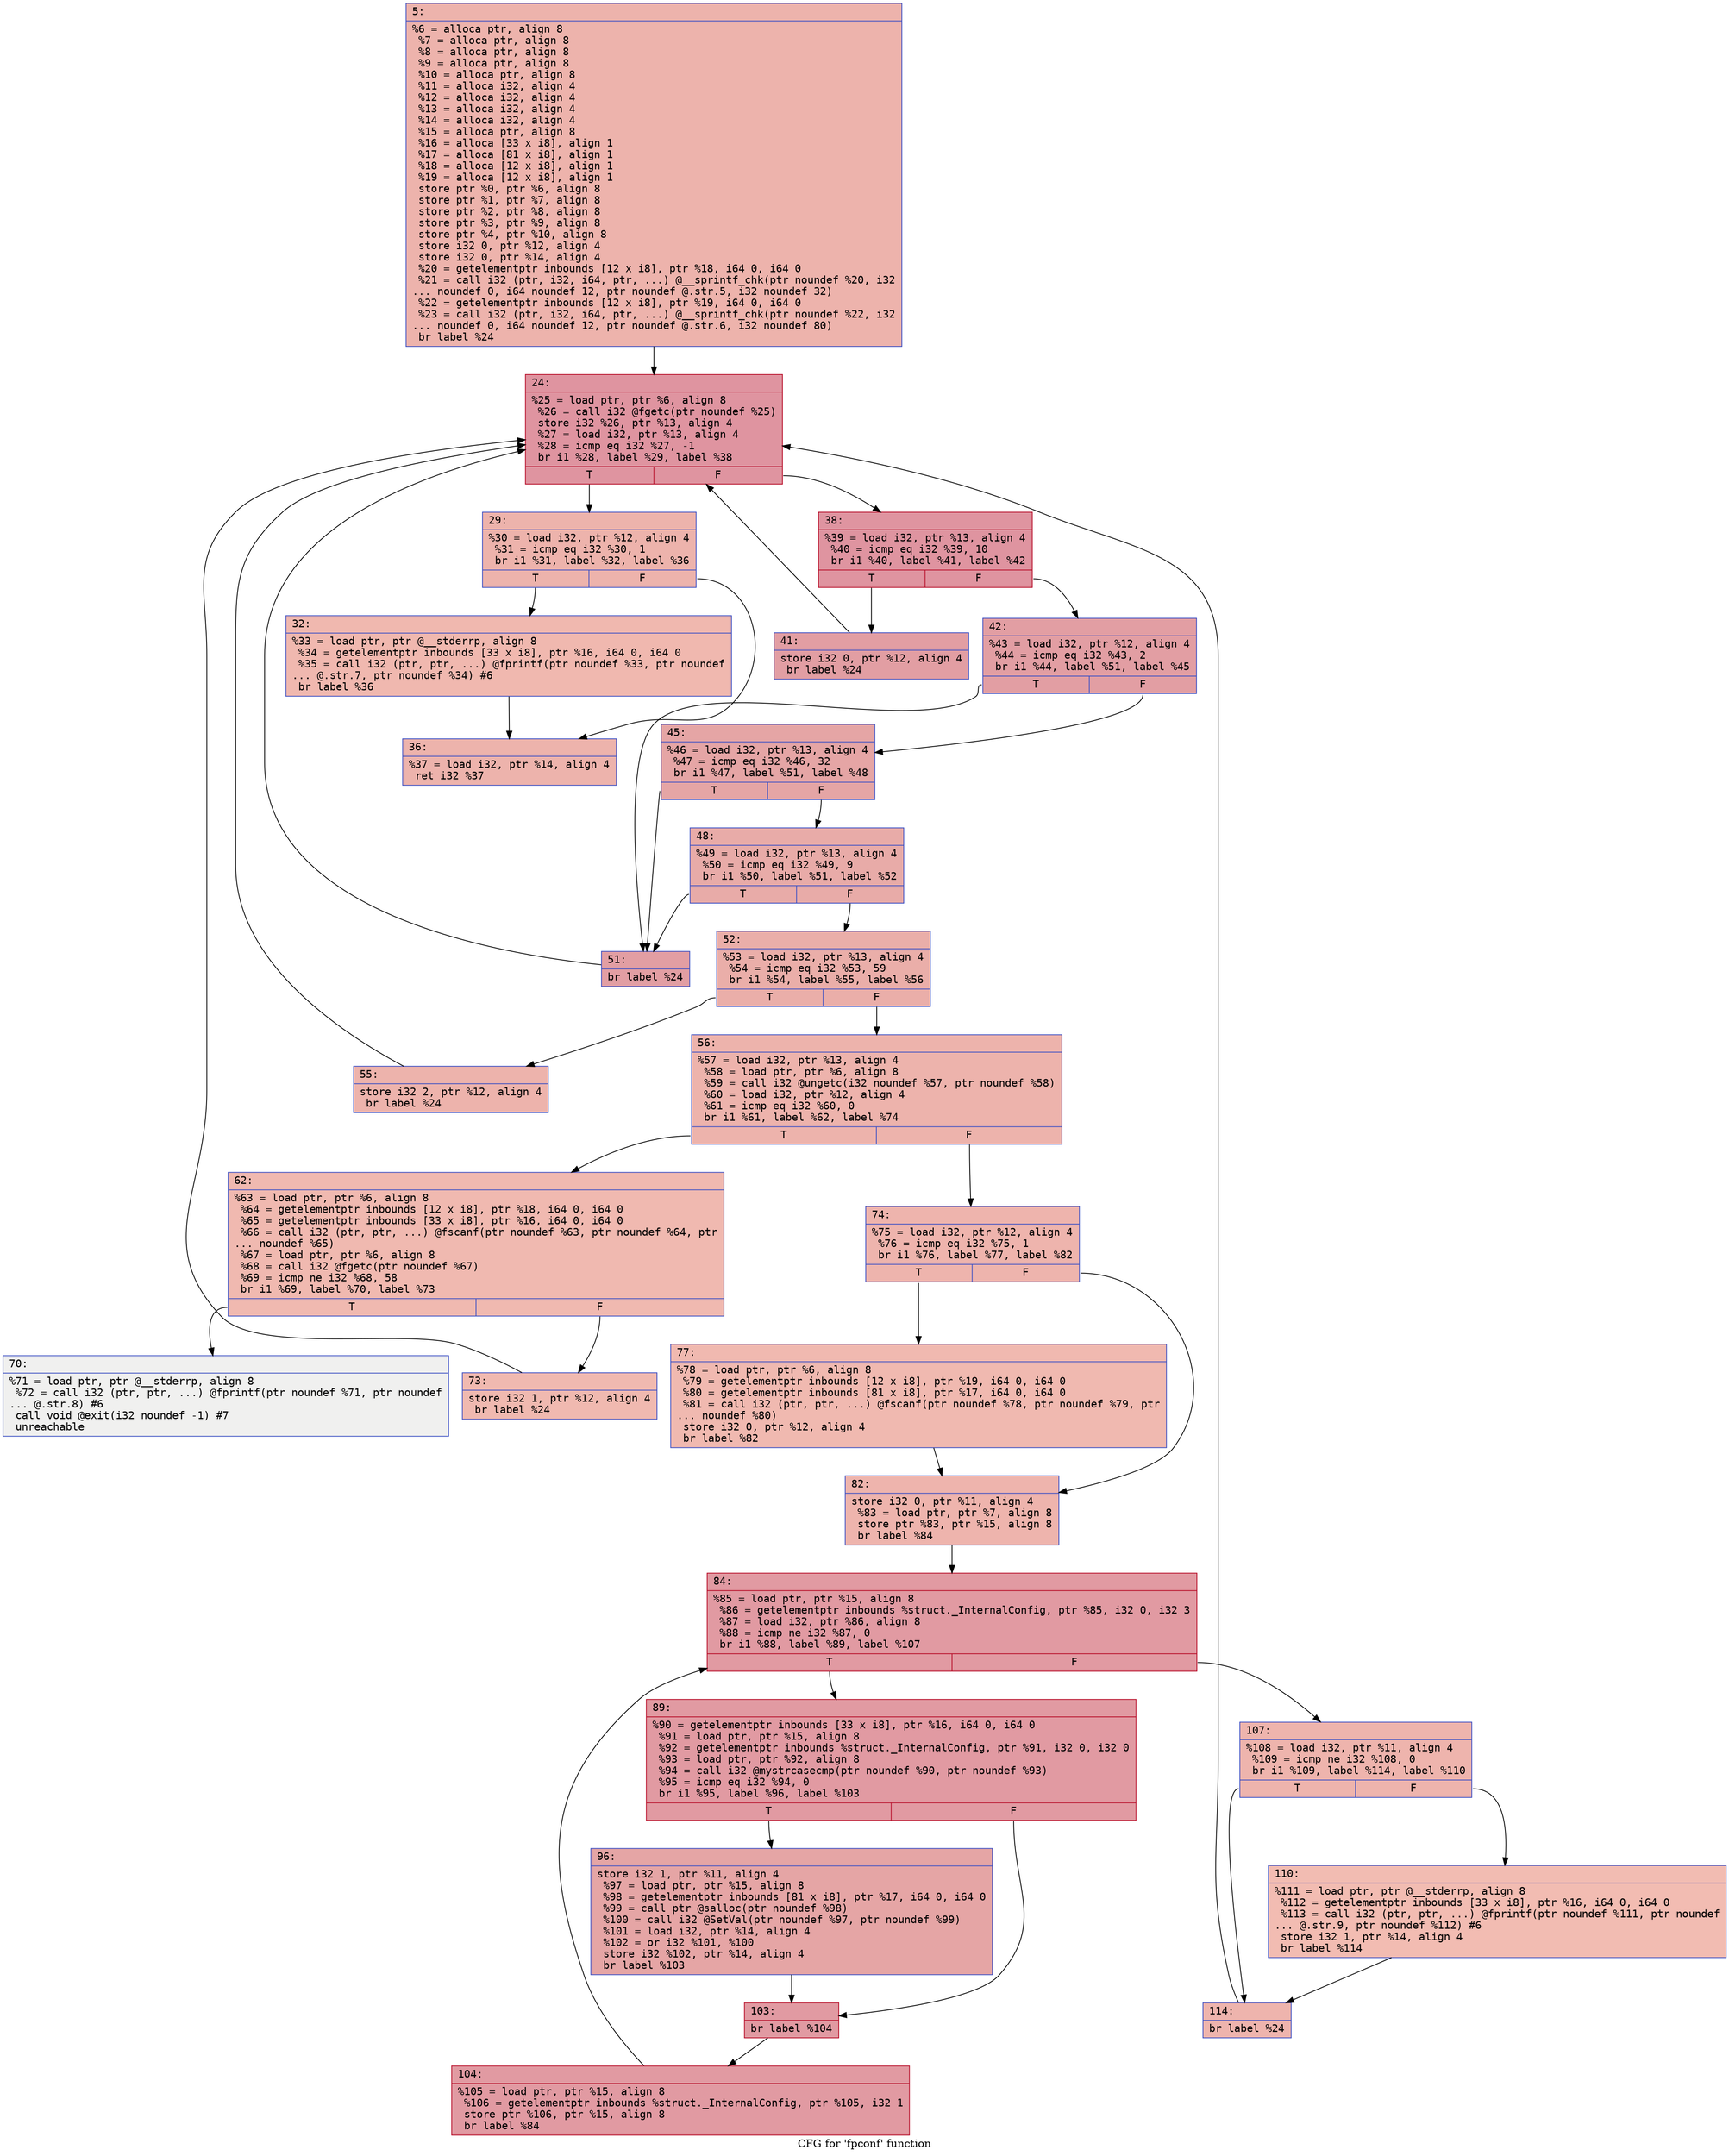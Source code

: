 digraph "CFG for 'fpconf' function" {
	label="CFG for 'fpconf' function";

	Node0x600003f10af0 [shape=record,color="#3d50c3ff", style=filled, fillcolor="#d6524470" fontname="Courier",label="{5:\l|  %6 = alloca ptr, align 8\l  %7 = alloca ptr, align 8\l  %8 = alloca ptr, align 8\l  %9 = alloca ptr, align 8\l  %10 = alloca ptr, align 8\l  %11 = alloca i32, align 4\l  %12 = alloca i32, align 4\l  %13 = alloca i32, align 4\l  %14 = alloca i32, align 4\l  %15 = alloca ptr, align 8\l  %16 = alloca [33 x i8], align 1\l  %17 = alloca [81 x i8], align 1\l  %18 = alloca [12 x i8], align 1\l  %19 = alloca [12 x i8], align 1\l  store ptr %0, ptr %6, align 8\l  store ptr %1, ptr %7, align 8\l  store ptr %2, ptr %8, align 8\l  store ptr %3, ptr %9, align 8\l  store ptr %4, ptr %10, align 8\l  store i32 0, ptr %12, align 4\l  store i32 0, ptr %14, align 4\l  %20 = getelementptr inbounds [12 x i8], ptr %18, i64 0, i64 0\l  %21 = call i32 (ptr, i32, i64, ptr, ...) @__sprintf_chk(ptr noundef %20, i32\l... noundef 0, i64 noundef 12, ptr noundef @.str.5, i32 noundef 32)\l  %22 = getelementptr inbounds [12 x i8], ptr %19, i64 0, i64 0\l  %23 = call i32 (ptr, i32, i64, ptr, ...) @__sprintf_chk(ptr noundef %22, i32\l... noundef 0, i64 noundef 12, ptr noundef @.str.6, i32 noundef 80)\l  br label %24\l}"];
	Node0x600003f10af0 -> Node0x600003f10b40[tooltip="5 -> 24\nProbability 100.00%" ];
	Node0x600003f10b40 [shape=record,color="#b70d28ff", style=filled, fillcolor="#b70d2870" fontname="Courier",label="{24:\l|  %25 = load ptr, ptr %6, align 8\l  %26 = call i32 @fgetc(ptr noundef %25)\l  store i32 %26, ptr %13, align 4\l  %27 = load i32, ptr %13, align 4\l  %28 = icmp eq i32 %27, -1\l  br i1 %28, label %29, label %38\l|{<s0>T|<s1>F}}"];
	Node0x600003f10b40:s0 -> Node0x600003f10b90[tooltip="24 -> 29\nProbability 3.12%" ];
	Node0x600003f10b40:s1 -> Node0x600003f10c80[tooltip="24 -> 38\nProbability 96.88%" ];
	Node0x600003f10b90 [shape=record,color="#3d50c3ff", style=filled, fillcolor="#d6524470" fontname="Courier",label="{29:\l|  %30 = load i32, ptr %12, align 4\l  %31 = icmp eq i32 %30, 1\l  br i1 %31, label %32, label %36\l|{<s0>T|<s1>F}}"];
	Node0x600003f10b90:s0 -> Node0x600003f10be0[tooltip="29 -> 32\nProbability 50.00%" ];
	Node0x600003f10b90:s1 -> Node0x600003f10c30[tooltip="29 -> 36\nProbability 50.00%" ];
	Node0x600003f10be0 [shape=record,color="#3d50c3ff", style=filled, fillcolor="#dc5d4a70" fontname="Courier",label="{32:\l|  %33 = load ptr, ptr @__stderrp, align 8\l  %34 = getelementptr inbounds [33 x i8], ptr %16, i64 0, i64 0\l  %35 = call i32 (ptr, ptr, ...) @fprintf(ptr noundef %33, ptr noundef\l... @.str.7, ptr noundef %34) #6\l  br label %36\l}"];
	Node0x600003f10be0 -> Node0x600003f10c30[tooltip="32 -> 36\nProbability 100.00%" ];
	Node0x600003f10c30 [shape=record,color="#3d50c3ff", style=filled, fillcolor="#d6524470" fontname="Courier",label="{36:\l|  %37 = load i32, ptr %14, align 4\l  ret i32 %37\l}"];
	Node0x600003f10c80 [shape=record,color="#b70d28ff", style=filled, fillcolor="#b70d2870" fontname="Courier",label="{38:\l|  %39 = load i32, ptr %13, align 4\l  %40 = icmp eq i32 %39, 10\l  br i1 %40, label %41, label %42\l|{<s0>T|<s1>F}}"];
	Node0x600003f10c80:s0 -> Node0x600003f10cd0[tooltip="38 -> 41\nProbability 50.00%" ];
	Node0x600003f10c80:s1 -> Node0x600003f10d20[tooltip="38 -> 42\nProbability 50.00%" ];
	Node0x600003f10cd0 [shape=record,color="#3d50c3ff", style=filled, fillcolor="#be242e70" fontname="Courier",label="{41:\l|  store i32 0, ptr %12, align 4\l  br label %24\l}"];
	Node0x600003f10cd0 -> Node0x600003f10b40[tooltip="41 -> 24\nProbability 100.00%" ];
	Node0x600003f10d20 [shape=record,color="#3d50c3ff", style=filled, fillcolor="#be242e70" fontname="Courier",label="{42:\l|  %43 = load i32, ptr %12, align 4\l  %44 = icmp eq i32 %43, 2\l  br i1 %44, label %51, label %45\l|{<s0>T|<s1>F}}"];
	Node0x600003f10d20:s0 -> Node0x600003f10e10[tooltip="42 -> 51\nProbability 50.00%" ];
	Node0x600003f10d20:s1 -> Node0x600003f10d70[tooltip="42 -> 45\nProbability 50.00%" ];
	Node0x600003f10d70 [shape=record,color="#3d50c3ff", style=filled, fillcolor="#c5333470" fontname="Courier",label="{45:\l|  %46 = load i32, ptr %13, align 4\l  %47 = icmp eq i32 %46, 32\l  br i1 %47, label %51, label %48\l|{<s0>T|<s1>F}}"];
	Node0x600003f10d70:s0 -> Node0x600003f10e10[tooltip="45 -> 51\nProbability 50.00%" ];
	Node0x600003f10d70:s1 -> Node0x600003f10dc0[tooltip="45 -> 48\nProbability 50.00%" ];
	Node0x600003f10dc0 [shape=record,color="#3d50c3ff", style=filled, fillcolor="#cc403a70" fontname="Courier",label="{48:\l|  %49 = load i32, ptr %13, align 4\l  %50 = icmp eq i32 %49, 9\l  br i1 %50, label %51, label %52\l|{<s0>T|<s1>F}}"];
	Node0x600003f10dc0:s0 -> Node0x600003f10e10[tooltip="48 -> 51\nProbability 50.00%" ];
	Node0x600003f10dc0:s1 -> Node0x600003f10e60[tooltip="48 -> 52\nProbability 50.00%" ];
	Node0x600003f10e10 [shape=record,color="#3d50c3ff", style=filled, fillcolor="#be242e70" fontname="Courier",label="{51:\l|  br label %24\l}"];
	Node0x600003f10e10 -> Node0x600003f10b40[tooltip="51 -> 24\nProbability 100.00%" ];
	Node0x600003f10e60 [shape=record,color="#3d50c3ff", style=filled, fillcolor="#d0473d70" fontname="Courier",label="{52:\l|  %53 = load i32, ptr %13, align 4\l  %54 = icmp eq i32 %53, 59\l  br i1 %54, label %55, label %56\l|{<s0>T|<s1>F}}"];
	Node0x600003f10e60:s0 -> Node0x600003f10eb0[tooltip="52 -> 55\nProbability 50.00%" ];
	Node0x600003f10e60:s1 -> Node0x600003f10f00[tooltip="52 -> 56\nProbability 50.00%" ];
	Node0x600003f10eb0 [shape=record,color="#3d50c3ff", style=filled, fillcolor="#d6524470" fontname="Courier",label="{55:\l|  store i32 2, ptr %12, align 4\l  br label %24\l}"];
	Node0x600003f10eb0 -> Node0x600003f10b40[tooltip="55 -> 24\nProbability 100.00%" ];
	Node0x600003f10f00 [shape=record,color="#3d50c3ff", style=filled, fillcolor="#d6524470" fontname="Courier",label="{56:\l|  %57 = load i32, ptr %13, align 4\l  %58 = load ptr, ptr %6, align 8\l  %59 = call i32 @ungetc(i32 noundef %57, ptr noundef %58)\l  %60 = load i32, ptr %12, align 4\l  %61 = icmp eq i32 %60, 0\l  br i1 %61, label %62, label %74\l|{<s0>T|<s1>F}}"];
	Node0x600003f10f00:s0 -> Node0x600003f10f50[tooltip="56 -> 62\nProbability 37.50%" ];
	Node0x600003f10f00:s1 -> Node0x600003f11040[tooltip="56 -> 74\nProbability 62.50%" ];
	Node0x600003f10f50 [shape=record,color="#3d50c3ff", style=filled, fillcolor="#de614d70" fontname="Courier",label="{62:\l|  %63 = load ptr, ptr %6, align 8\l  %64 = getelementptr inbounds [12 x i8], ptr %18, i64 0, i64 0\l  %65 = getelementptr inbounds [33 x i8], ptr %16, i64 0, i64 0\l  %66 = call i32 (ptr, ptr, ...) @fscanf(ptr noundef %63, ptr noundef %64, ptr\l... noundef %65)\l  %67 = load ptr, ptr %6, align 8\l  %68 = call i32 @fgetc(ptr noundef %67)\l  %69 = icmp ne i32 %68, 58\l  br i1 %69, label %70, label %73\l|{<s0>T|<s1>F}}"];
	Node0x600003f10f50:s0 -> Node0x600003f10fa0[tooltip="62 -> 70\nProbability 0.00%" ];
	Node0x600003f10f50:s1 -> Node0x600003f10ff0[tooltip="62 -> 73\nProbability 100.00%" ];
	Node0x600003f10fa0 [shape=record,color="#3d50c3ff", style=filled, fillcolor="#dedcdb70" fontname="Courier",label="{70:\l|  %71 = load ptr, ptr @__stderrp, align 8\l  %72 = call i32 (ptr, ptr, ...) @fprintf(ptr noundef %71, ptr noundef\l... @.str.8) #6\l  call void @exit(i32 noundef -1) #7\l  unreachable\l}"];
	Node0x600003f10ff0 [shape=record,color="#3d50c3ff", style=filled, fillcolor="#de614d70" fontname="Courier",label="{73:\l|  store i32 1, ptr %12, align 4\l  br label %24\l}"];
	Node0x600003f10ff0 -> Node0x600003f10b40[tooltip="73 -> 24\nProbability 100.00%" ];
	Node0x600003f11040 [shape=record,color="#3d50c3ff", style=filled, fillcolor="#d8564670" fontname="Courier",label="{74:\l|  %75 = load i32, ptr %12, align 4\l  %76 = icmp eq i32 %75, 1\l  br i1 %76, label %77, label %82\l|{<s0>T|<s1>F}}"];
	Node0x600003f11040:s0 -> Node0x600003f11090[tooltip="74 -> 77\nProbability 50.00%" ];
	Node0x600003f11040:s1 -> Node0x600003f110e0[tooltip="74 -> 82\nProbability 50.00%" ];
	Node0x600003f11090 [shape=record,color="#3d50c3ff", style=filled, fillcolor="#de614d70" fontname="Courier",label="{77:\l|  %78 = load ptr, ptr %6, align 8\l  %79 = getelementptr inbounds [12 x i8], ptr %19, i64 0, i64 0\l  %80 = getelementptr inbounds [81 x i8], ptr %17, i64 0, i64 0\l  %81 = call i32 (ptr, ptr, ...) @fscanf(ptr noundef %78, ptr noundef %79, ptr\l... noundef %80)\l  store i32 0, ptr %12, align 4\l  br label %82\l}"];
	Node0x600003f11090 -> Node0x600003f110e0[tooltip="77 -> 82\nProbability 100.00%" ];
	Node0x600003f110e0 [shape=record,color="#3d50c3ff", style=filled, fillcolor="#d8564670" fontname="Courier",label="{82:\l|  store i32 0, ptr %11, align 4\l  %83 = load ptr, ptr %7, align 8\l  store ptr %83, ptr %15, align 8\l  br label %84\l}"];
	Node0x600003f110e0 -> Node0x600003f11130[tooltip="82 -> 84\nProbability 100.00%" ];
	Node0x600003f11130 [shape=record,color="#b70d28ff", style=filled, fillcolor="#bb1b2c70" fontname="Courier",label="{84:\l|  %85 = load ptr, ptr %15, align 8\l  %86 = getelementptr inbounds %struct._InternalConfig, ptr %85, i32 0, i32 3\l  %87 = load i32, ptr %86, align 8\l  %88 = icmp ne i32 %87, 0\l  br i1 %88, label %89, label %107\l|{<s0>T|<s1>F}}"];
	Node0x600003f11130:s0 -> Node0x600003f11180[tooltip="84 -> 89\nProbability 96.88%" ];
	Node0x600003f11130:s1 -> Node0x600003f112c0[tooltip="84 -> 107\nProbability 3.12%" ];
	Node0x600003f11180 [shape=record,color="#b70d28ff", style=filled, fillcolor="#bb1b2c70" fontname="Courier",label="{89:\l|  %90 = getelementptr inbounds [33 x i8], ptr %16, i64 0, i64 0\l  %91 = load ptr, ptr %15, align 8\l  %92 = getelementptr inbounds %struct._InternalConfig, ptr %91, i32 0, i32 0\l  %93 = load ptr, ptr %92, align 8\l  %94 = call i32 @mystrcasecmp(ptr noundef %90, ptr noundef %93)\l  %95 = icmp eq i32 %94, 0\l  br i1 %95, label %96, label %103\l|{<s0>T|<s1>F}}"];
	Node0x600003f11180:s0 -> Node0x600003f111d0[tooltip="89 -> 96\nProbability 37.50%" ];
	Node0x600003f11180:s1 -> Node0x600003f11220[tooltip="89 -> 103\nProbability 62.50%" ];
	Node0x600003f111d0 [shape=record,color="#3d50c3ff", style=filled, fillcolor="#c5333470" fontname="Courier",label="{96:\l|  store i32 1, ptr %11, align 4\l  %97 = load ptr, ptr %15, align 8\l  %98 = getelementptr inbounds [81 x i8], ptr %17, i64 0, i64 0\l  %99 = call ptr @salloc(ptr noundef %98)\l  %100 = call i32 @SetVal(ptr noundef %97, ptr noundef %99)\l  %101 = load i32, ptr %14, align 4\l  %102 = or i32 %101, %100\l  store i32 %102, ptr %14, align 4\l  br label %103\l}"];
	Node0x600003f111d0 -> Node0x600003f11220[tooltip="96 -> 103\nProbability 100.00%" ];
	Node0x600003f11220 [shape=record,color="#b70d28ff", style=filled, fillcolor="#bb1b2c70" fontname="Courier",label="{103:\l|  br label %104\l}"];
	Node0x600003f11220 -> Node0x600003f11270[tooltip="103 -> 104\nProbability 100.00%" ];
	Node0x600003f11270 [shape=record,color="#b70d28ff", style=filled, fillcolor="#bb1b2c70" fontname="Courier",label="{104:\l|  %105 = load ptr, ptr %15, align 8\l  %106 = getelementptr inbounds %struct._InternalConfig, ptr %105, i32 1\l  store ptr %106, ptr %15, align 8\l  br label %84\l}"];
	Node0x600003f11270 -> Node0x600003f11130[tooltip="104 -> 84\nProbability 100.00%" ];
	Node0x600003f112c0 [shape=record,color="#3d50c3ff", style=filled, fillcolor="#d8564670" fontname="Courier",label="{107:\l|  %108 = load i32, ptr %11, align 4\l  %109 = icmp ne i32 %108, 0\l  br i1 %109, label %114, label %110\l|{<s0>T|<s1>F}}"];
	Node0x600003f112c0:s0 -> Node0x600003f11360[tooltip="107 -> 114\nProbability 62.50%" ];
	Node0x600003f112c0:s1 -> Node0x600003f11310[tooltip="107 -> 110\nProbability 37.50%" ];
	Node0x600003f11310 [shape=record,color="#3d50c3ff", style=filled, fillcolor="#e1675170" fontname="Courier",label="{110:\l|  %111 = load ptr, ptr @__stderrp, align 8\l  %112 = getelementptr inbounds [33 x i8], ptr %16, i64 0, i64 0\l  %113 = call i32 (ptr, ptr, ...) @fprintf(ptr noundef %111, ptr noundef\l... @.str.9, ptr noundef %112) #6\l  store i32 1, ptr %14, align 4\l  br label %114\l}"];
	Node0x600003f11310 -> Node0x600003f11360[tooltip="110 -> 114\nProbability 100.00%" ];
	Node0x600003f11360 [shape=record,color="#3d50c3ff", style=filled, fillcolor="#d8564670" fontname="Courier",label="{114:\l|  br label %24\l}"];
	Node0x600003f11360 -> Node0x600003f10b40[tooltip="114 -> 24\nProbability 100.00%" ];
}
